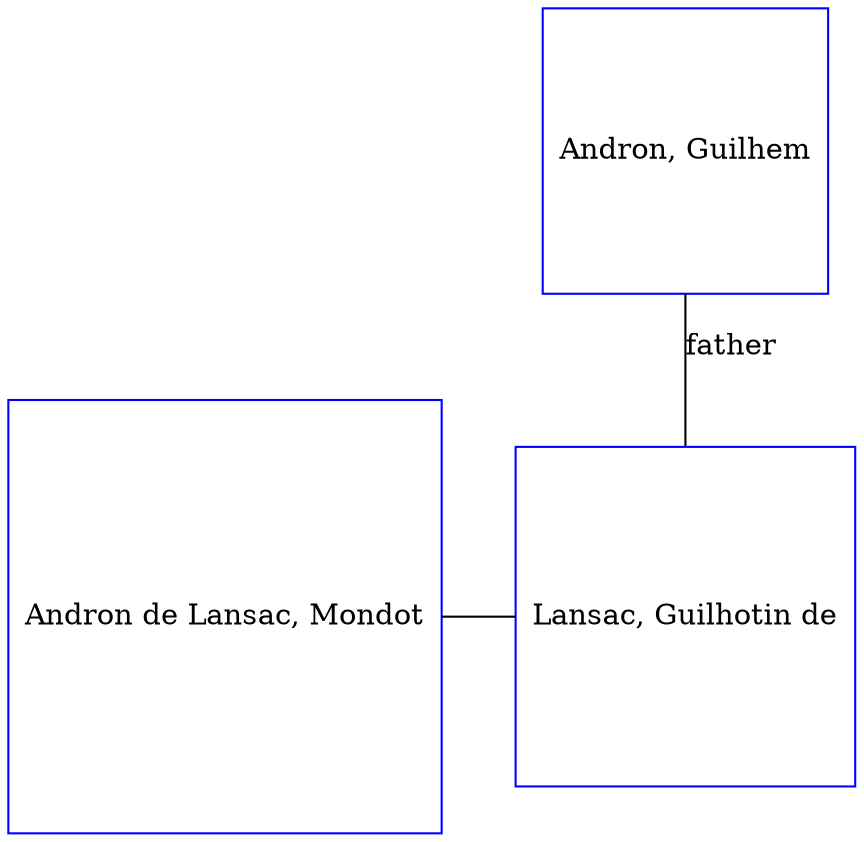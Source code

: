 digraph D {
    edge [dir=none];    node [shape=box];    "021648"   [label="Andron de Lansac, Mondot", shape=box, regular=1, color="blue"] ;
"021647"   [label="Lansac, Guilhotin de", shape=box, regular=1, color="blue"] ;
"021673"   [label="Andron, Guilhem", shape=box, regular=1, color="blue"] ;
{rank=same; 021648->021647};
021673->021647 [label="father",arrowsize=0.0]; 
}